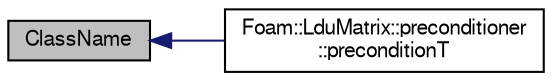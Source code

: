 digraph "ClassName"
{
  bgcolor="transparent";
  edge [fontname="FreeSans",fontsize="10",labelfontname="FreeSans",labelfontsize="10"];
  node [fontname="FreeSans",fontsize="10",shape=record];
  rankdir="LR";
  Node13 [label="ClassName",height=0.2,width=0.4,color="black", fillcolor="grey75", style="filled", fontcolor="black"];
  Node13 -> Node14 [dir="back",color="midnightblue",fontsize="10",style="solid",fontname="FreeSans"];
  Node14 [label="Foam::LduMatrix::preconditioner\l::preconditionT",height=0.2,width=0.4,color="black",URL="$a26802.html#ab8f1fcaefaa3f2817b44c6aff1f8b5fb",tooltip="Return wT the transpose-matrix preconditioned form of. "];
}

